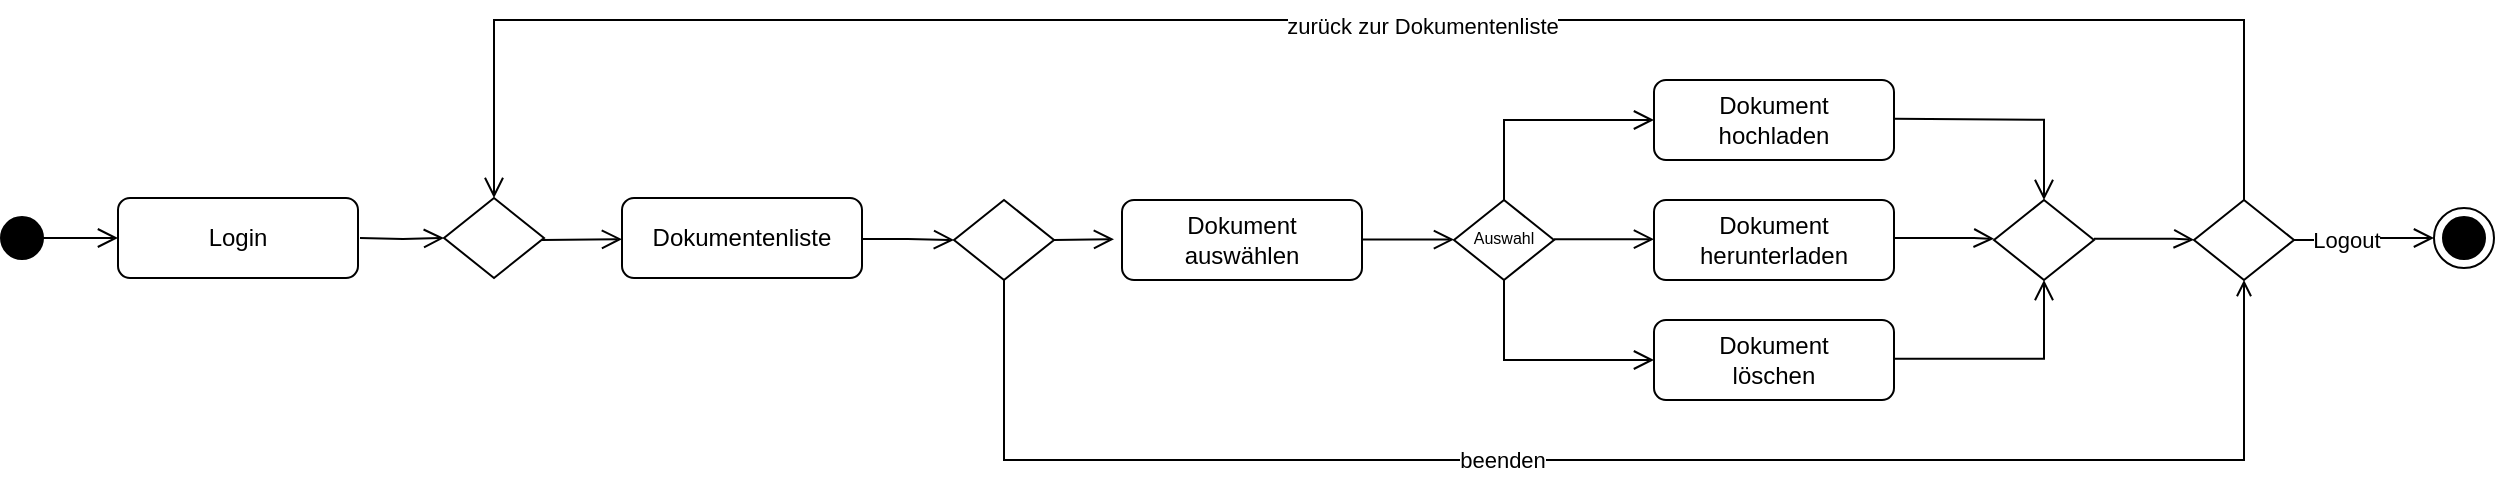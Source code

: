<mxfile version="13.7.9" type="device"><diagram id="C5RBs43oDa-KdzZeNtuy" name="Page-1"><mxGraphModel dx="1822" dy="692" grid="0" gridSize="10" guides="1" tooltips="1" connect="1" arrows="1" fold="1" page="0" pageScale="1" pageWidth="827" pageHeight="1169" math="0" shadow="0"><root><mxCell id="WIyWlLk6GJQsqaUBKTNV-0"/><mxCell id="WIyWlLk6GJQsqaUBKTNV-1" parent="WIyWlLk6GJQsqaUBKTNV-0"/><mxCell id="WIyWlLk6GJQsqaUBKTNV-2" value="" style="rounded=0;html=1;jettySize=auto;orthogonalLoop=1;fontSize=11;endArrow=open;endFill=0;endSize=8;strokeWidth=1;shadow=0;labelBackgroundColor=none;edgeStyle=orthogonalEdgeStyle;exitX=1;exitY=0.5;exitDx=0;exitDy=0;exitPerimeter=0;entryX=0;entryY=0.5;entryDx=0;entryDy=0;" parent="WIyWlLk6GJQsqaUBKTNV-1" source="JaTB2cyouP9YeJaoExHG-1" target="WIyWlLk6GJQsqaUBKTNV-11" edge="1"><mxGeometry relative="1" as="geometry"><mxPoint x="204" y="309" as="sourcePoint"/><mxPoint x="-6" y="299" as="targetPoint"/><Array as="points"/></mxGeometry></mxCell><mxCell id="WIyWlLk6GJQsqaUBKTNV-6" value="&lt;font style=&quot;font-size: 8px&quot;&gt;Auswahl&lt;/font&gt;" style="rhombus;whiteSpace=wrap;html=1;shadow=0;fontFamily=Helvetica;fontSize=12;align=center;strokeWidth=1;spacing=6;spacingTop=-4;" parent="WIyWlLk6GJQsqaUBKTNV-1" vertex="1"><mxGeometry x="686" y="280" width="50" height="40" as="geometry"/></mxCell><mxCell id="WIyWlLk6GJQsqaUBKTNV-11" value="Login" style="rounded=1;whiteSpace=wrap;html=1;fontSize=12;glass=0;strokeWidth=1;shadow=0;" parent="WIyWlLk6GJQsqaUBKTNV-1" vertex="1"><mxGeometry x="18" y="279" width="120" height="40" as="geometry"/></mxCell><mxCell id="JaTB2cyouP9YeJaoExHG-1" value="" style="strokeWidth=2;html=1;shape=mxgraph.flowchart.start_2;whiteSpace=wrap;fillColor=#000000;" parent="WIyWlLk6GJQsqaUBKTNV-1" vertex="1"><mxGeometry x="-40" y="289" width="20" height="20" as="geometry"/></mxCell><mxCell id="JaTB2cyouP9YeJaoExHG-3" value="Dokumentenliste" style="rounded=1;whiteSpace=wrap;html=1;fontSize=12;glass=0;strokeWidth=1;shadow=0;" parent="WIyWlLk6GJQsqaUBKTNV-1" vertex="1"><mxGeometry x="270" y="279" width="120" height="40" as="geometry"/></mxCell><mxCell id="JaTB2cyouP9YeJaoExHG-6" value="" style="rounded=0;html=1;jettySize=auto;orthogonalLoop=1;fontSize=11;endArrow=open;endFill=0;endSize=8;strokeWidth=1;shadow=0;labelBackgroundColor=none;edgeStyle=orthogonalEdgeStyle;entryX=0;entryY=0.5;entryDx=0;entryDy=0;" parent="WIyWlLk6GJQsqaUBKTNV-1" edge="1"><mxGeometry relative="1" as="geometry"><mxPoint x="636" y="299.76" as="sourcePoint"/><mxPoint x="686" y="299.76" as="targetPoint"/><Array as="points"/></mxGeometry></mxCell><mxCell id="JaTB2cyouP9YeJaoExHG-7" value="Dokument &lt;br&gt;hochladen" style="rounded=1;whiteSpace=wrap;html=1;fontSize=12;glass=0;strokeWidth=1;shadow=0;" parent="WIyWlLk6GJQsqaUBKTNV-1" vertex="1"><mxGeometry x="786" y="220" width="120" height="40" as="geometry"/></mxCell><mxCell id="JaTB2cyouP9YeJaoExHG-8" value="Dokument herunterladen" style="rounded=1;whiteSpace=wrap;html=1;fontSize=12;glass=0;strokeWidth=1;shadow=0;" parent="WIyWlLk6GJQsqaUBKTNV-1" vertex="1"><mxGeometry x="786" y="280" width="120" height="40" as="geometry"/></mxCell><mxCell id="JaTB2cyouP9YeJaoExHG-9" value="Dokument &lt;br&gt;löschen" style="rounded=1;whiteSpace=wrap;html=1;fontSize=12;glass=0;strokeWidth=1;shadow=0;" parent="WIyWlLk6GJQsqaUBKTNV-1" vertex="1"><mxGeometry x="786" y="340" width="120" height="40" as="geometry"/></mxCell><mxCell id="JaTB2cyouP9YeJaoExHG-10" value="" style="rounded=0;html=1;jettySize=auto;orthogonalLoop=1;fontSize=11;endArrow=open;endFill=0;endSize=8;strokeWidth=1;shadow=0;labelBackgroundColor=none;edgeStyle=orthogonalEdgeStyle;entryX=0;entryY=0.5;entryDx=0;entryDy=0;" parent="WIyWlLk6GJQsqaUBKTNV-1" edge="1"><mxGeometry relative="1" as="geometry"><mxPoint x="736" y="299.58" as="sourcePoint"/><mxPoint x="786" y="299.58" as="targetPoint"/><Array as="points"/></mxGeometry></mxCell><mxCell id="JaTB2cyouP9YeJaoExHG-11" value="" style="rounded=0;html=1;jettySize=auto;orthogonalLoop=1;fontSize=11;endArrow=open;endFill=0;endSize=8;strokeWidth=1;shadow=0;labelBackgroundColor=none;edgeStyle=orthogonalEdgeStyle;entryX=0;entryY=0.5;entryDx=0;entryDy=0;exitX=0.5;exitY=1;exitDx=0;exitDy=0;" parent="WIyWlLk6GJQsqaUBKTNV-1" source="WIyWlLk6GJQsqaUBKTNV-6" edge="1"><mxGeometry relative="1" as="geometry"><mxPoint x="736" y="359.58" as="sourcePoint"/><mxPoint x="786" y="359.58" as="targetPoint"/><Array as="points"><mxPoint x="711" y="360"/><mxPoint x="786" y="360"/></Array></mxGeometry></mxCell><mxCell id="JaTB2cyouP9YeJaoExHG-12" value="" style="rounded=0;html=1;jettySize=auto;orthogonalLoop=1;fontSize=11;endArrow=open;endFill=0;endSize=8;strokeWidth=1;shadow=0;labelBackgroundColor=none;edgeStyle=orthogonalEdgeStyle;entryX=0;entryY=0.5;entryDx=0;entryDy=0;exitX=0.5;exitY=0;exitDx=0;exitDy=0;" parent="WIyWlLk6GJQsqaUBKTNV-1" source="WIyWlLk6GJQsqaUBKTNV-6" edge="1"><mxGeometry relative="1" as="geometry"><mxPoint x="736" y="239.58" as="sourcePoint"/><mxPoint x="786" y="239.58" as="targetPoint"/><Array as="points"><mxPoint x="711" y="240"/><mxPoint x="786" y="240"/></Array></mxGeometry></mxCell><mxCell id="JaTB2cyouP9YeJaoExHG-13" value="&lt;br&gt;" style="rhombus;whiteSpace=wrap;html=1;shadow=0;fontFamily=Helvetica;fontSize=12;align=center;strokeWidth=1;spacing=6;spacingTop=-4;" parent="WIyWlLk6GJQsqaUBKTNV-1" vertex="1"><mxGeometry x="436" y="280" width="50" height="40" as="geometry"/></mxCell><mxCell id="JaTB2cyouP9YeJaoExHG-14" value="" style="rounded=0;html=1;jettySize=auto;orthogonalLoop=1;fontSize=11;endArrow=open;endFill=0;endSize=8;strokeWidth=1;shadow=0;labelBackgroundColor=none;edgeStyle=orthogonalEdgeStyle;entryX=0;entryY=0.5;entryDx=0;entryDy=0;" parent="WIyWlLk6GJQsqaUBKTNV-1" edge="1"><mxGeometry relative="1" as="geometry"><mxPoint x="230" y="300" as="sourcePoint"/><mxPoint x="270" y="299.58" as="targetPoint"/><Array as="points"><mxPoint x="270" y="300"/></Array></mxGeometry></mxCell><mxCell id="JaTB2cyouP9YeJaoExHG-15" value="" style="rounded=0;html=1;jettySize=auto;orthogonalLoop=1;fontSize=11;endArrow=open;endFill=0;endSize=8;strokeWidth=1;shadow=0;labelBackgroundColor=none;edgeStyle=orthogonalEdgeStyle;entryX=0;entryY=0.5;entryDx=0;entryDy=0;exitX=1;exitY=0.5;exitDx=0;exitDy=0;" parent="WIyWlLk6GJQsqaUBKTNV-1" source="JaTB2cyouP9YeJaoExHG-13" edge="1"><mxGeometry relative="1" as="geometry"><mxPoint x="496" y="300" as="sourcePoint"/><mxPoint x="516" y="299.58" as="targetPoint"/><Array as="points"><mxPoint x="516" y="300"/></Array></mxGeometry></mxCell><mxCell id="JaTB2cyouP9YeJaoExHG-17" value="&lt;br&gt;" style="rhombus;whiteSpace=wrap;html=1;shadow=0;fontFamily=Helvetica;fontSize=12;align=center;strokeWidth=1;spacing=6;spacingTop=-4;" parent="WIyWlLk6GJQsqaUBKTNV-1" vertex="1"><mxGeometry x="956" y="280" width="50" height="40" as="geometry"/></mxCell><mxCell id="JaTB2cyouP9YeJaoExHG-18" value="" style="rounded=0;html=1;jettySize=auto;orthogonalLoop=1;fontSize=11;endArrow=open;endFill=0;endSize=8;strokeWidth=1;shadow=0;labelBackgroundColor=none;edgeStyle=orthogonalEdgeStyle;exitX=1;exitY=0.5;exitDx=0;exitDy=0;exitPerimeter=0;entryX=0.5;entryY=0;entryDx=0;entryDy=0;" parent="WIyWlLk6GJQsqaUBKTNV-1" target="JaTB2cyouP9YeJaoExHG-17" edge="1"><mxGeometry relative="1" as="geometry"><mxPoint x="906" y="239.41" as="sourcePoint"/><mxPoint x="966" y="239.41" as="targetPoint"/><Array as="points"/></mxGeometry></mxCell><mxCell id="JaTB2cyouP9YeJaoExHG-19" value="" style="rounded=0;html=1;jettySize=auto;orthogonalLoop=1;fontSize=11;endArrow=open;endFill=0;endSize=8;strokeWidth=1;shadow=0;labelBackgroundColor=none;edgeStyle=orthogonalEdgeStyle;entryX=0;entryY=0.5;entryDx=0;entryDy=0;" parent="WIyWlLk6GJQsqaUBKTNV-1" edge="1"><mxGeometry relative="1" as="geometry"><mxPoint x="906" y="299" as="sourcePoint"/><mxPoint x="956.0" y="299.41" as="targetPoint"/><Array as="points"><mxPoint x="946" y="299"/><mxPoint x="946" y="299"/></Array></mxGeometry></mxCell><mxCell id="JaTB2cyouP9YeJaoExHG-20" value="" style="rounded=0;html=1;jettySize=auto;orthogonalLoop=1;fontSize=11;endArrow=open;endFill=0;endSize=8;strokeWidth=1;shadow=0;labelBackgroundColor=none;edgeStyle=orthogonalEdgeStyle;exitX=1;exitY=0.5;exitDx=0;exitDy=0;exitPerimeter=0;entryX=0.5;entryY=1;entryDx=0;entryDy=0;" parent="WIyWlLk6GJQsqaUBKTNV-1" target="JaTB2cyouP9YeJaoExHG-17" edge="1"><mxGeometry relative="1" as="geometry"><mxPoint x="906.0" y="359.41" as="sourcePoint"/><mxPoint x="966.0" y="359.41" as="targetPoint"/><Array as="points"><mxPoint x="981" y="359"/></Array></mxGeometry></mxCell><mxCell id="JaTB2cyouP9YeJaoExHG-22" value="" style="rounded=0;html=1;jettySize=auto;orthogonalLoop=1;fontSize=11;endArrow=open;endFill=0;endSize=8;strokeWidth=1;shadow=0;labelBackgroundColor=none;edgeStyle=orthogonalEdgeStyle;entryX=0;entryY=0.5;entryDx=0;entryDy=0;" parent="WIyWlLk6GJQsqaUBKTNV-1" edge="1"><mxGeometry relative="1" as="geometry"><mxPoint x="1006.0" y="299.41" as="sourcePoint"/><mxPoint x="1056.0" y="299.82" as="targetPoint"/><Array as="points"><mxPoint x="1046" y="299.41"/><mxPoint x="1046" y="299.41"/></Array></mxGeometry></mxCell><mxCell id="JaTB2cyouP9YeJaoExHG-23" value="&lt;br&gt;" style="rhombus;whiteSpace=wrap;html=1;shadow=0;fontFamily=Helvetica;fontSize=12;align=center;strokeWidth=1;spacing=6;spacingTop=-4;" parent="WIyWlLk6GJQsqaUBKTNV-1" vertex="1"><mxGeometry x="1056" y="280" width="50" height="40" as="geometry"/></mxCell><mxCell id="JaTB2cyouP9YeJaoExHG-27" value="" style="group" parent="WIyWlLk6GJQsqaUBKTNV-1" vertex="1" connectable="0"><mxGeometry x="1176" y="284" width="30" height="30" as="geometry"/></mxCell><mxCell id="JaTB2cyouP9YeJaoExHG-25" value="" style="verticalLabelPosition=bottom;verticalAlign=top;html=1;shape=mxgraph.flowchart.on-page_reference;strokeColor=#000000;fillColor=none;" parent="JaTB2cyouP9YeJaoExHG-27" vertex="1"><mxGeometry width="30" height="30" as="geometry"/></mxCell><mxCell id="JaTB2cyouP9YeJaoExHG-24" value="" style="strokeWidth=2;html=1;shape=mxgraph.flowchart.start_2;whiteSpace=wrap;fillColor=#000000;" parent="JaTB2cyouP9YeJaoExHG-27" vertex="1"><mxGeometry x="5" y="5" width="20" height="20" as="geometry"/></mxCell><mxCell id="JaTB2cyouP9YeJaoExHG-28" value="" style="rounded=0;html=1;jettySize=auto;orthogonalLoop=1;fontSize=11;endArrow=open;endFill=0;endSize=8;strokeWidth=1;shadow=0;labelBackgroundColor=none;edgeStyle=orthogonalEdgeStyle;entryX=0;entryY=0.5;entryDx=0;entryDy=0;entryPerimeter=0;" parent="WIyWlLk6GJQsqaUBKTNV-1" edge="1" target="JaTB2cyouP9YeJaoExHG-25"><mxGeometry relative="1" as="geometry"><mxPoint x="1106" y="300" as="sourcePoint"/><mxPoint x="1151.0" y="299.99" as="targetPoint"/><Array as="points"><mxPoint x="1141" y="300"/></Array></mxGeometry></mxCell><mxCell id="zWtrieUhCMLFZQuBEKtH-5" value="Logout" style="edgeLabel;html=1;align=center;verticalAlign=middle;resizable=0;points=[];" vertex="1" connectable="0" parent="JaTB2cyouP9YeJaoExHG-28"><mxGeometry x="-0.267" relative="1" as="geometry"><mxPoint as="offset"/></mxGeometry></mxCell><mxCell id="JaTB2cyouP9YeJaoExHG-29" value="" style="rounded=0;html=1;jettySize=auto;orthogonalLoop=1;fontSize=11;endArrow=open;endFill=0;endSize=8;strokeWidth=1;shadow=0;labelBackgroundColor=none;edgeStyle=orthogonalEdgeStyle;exitX=0.5;exitY=0;exitDx=0;exitDy=0;entryX=0.5;entryY=0;entryDx=0;entryDy=0;" parent="WIyWlLk6GJQsqaUBKTNV-1" source="JaTB2cyouP9YeJaoExHG-23" target="zWtrieUhCMLFZQuBEKtH-0" edge="1"><mxGeometry relative="1" as="geometry"><mxPoint x="1086" y="279" as="sourcePoint"/><mxPoint x="466" y="279" as="targetPoint"/><Array as="points"><mxPoint x="1081" y="190"/><mxPoint x="206" y="190"/></Array></mxGeometry></mxCell><mxCell id="zWtrieUhCMLFZQuBEKtH-4" value="zurück zur Dokumentenliste" style="edgeLabel;html=1;align=center;verticalAlign=middle;resizable=0;points=[];" vertex="1" connectable="0" parent="JaTB2cyouP9YeJaoExHG-29"><mxGeometry x="-0.049" y="3" relative="1" as="geometry"><mxPoint as="offset"/></mxGeometry></mxCell><mxCell id="JaTB2cyouP9YeJaoExHG-30" value="" style="rounded=0;html=1;jettySize=auto;orthogonalLoop=1;fontSize=11;endArrow=none;endFill=0;endSize=8;strokeWidth=1;shadow=0;labelBackgroundColor=none;edgeStyle=orthogonalEdgeStyle;exitX=0.5;exitY=1;exitDx=0;exitDy=0;entryX=0.5;entryY=1;entryDx=0;entryDy=0;startArrow=open;startFill=0;" parent="WIyWlLk6GJQsqaUBKTNV-1" source="JaTB2cyouP9YeJaoExHG-23" target="JaTB2cyouP9YeJaoExHG-13" edge="1"><mxGeometry relative="1" as="geometry"><mxPoint x="1091" y="290" as="sourcePoint"/><mxPoint x="471" y="290" as="targetPoint"/><Array as="points"><mxPoint x="1081" y="410"/><mxPoint x="461" y="410"/></Array></mxGeometry></mxCell><mxCell id="zWtrieUhCMLFZQuBEKtH-3" value="beenden" style="edgeLabel;html=1;align=center;verticalAlign=middle;resizable=0;points=[];" vertex="1" connectable="0" parent="JaTB2cyouP9YeJaoExHG-30"><mxGeometry x="0.152" relative="1" as="geometry"><mxPoint as="offset"/></mxGeometry></mxCell><mxCell id="JaTB2cyouP9YeJaoExHG-31" value="" style="rounded=0;html=1;jettySize=auto;orthogonalLoop=1;fontSize=11;endArrow=open;endFill=0;endSize=8;strokeWidth=1;shadow=0;labelBackgroundColor=none;edgeStyle=orthogonalEdgeStyle;entryX=0;entryY=0.5;entryDx=0;entryDy=0;" parent="WIyWlLk6GJQsqaUBKTNV-1" target="JaTB2cyouP9YeJaoExHG-13" edge="1"><mxGeometry relative="1" as="geometry"><mxPoint x="390" y="299.52" as="sourcePoint"/><mxPoint x="430" y="299.5" as="targetPoint"/><Array as="points"><mxPoint x="413" y="300"/></Array></mxGeometry></mxCell><mxCell id="JaTB2cyouP9YeJaoExHG-32" value="Dokument&lt;br&gt;auswählen" style="rounded=1;whiteSpace=wrap;html=1;fontSize=12;glass=0;strokeWidth=1;shadow=0;" parent="WIyWlLk6GJQsqaUBKTNV-1" vertex="1"><mxGeometry x="520" y="280" width="120" height="40" as="geometry"/></mxCell><mxCell id="zWtrieUhCMLFZQuBEKtH-0" value="&lt;br&gt;" style="rhombus;whiteSpace=wrap;html=1;shadow=0;fontFamily=Helvetica;fontSize=12;align=center;strokeWidth=1;spacing=6;spacingTop=-4;" vertex="1" parent="WIyWlLk6GJQsqaUBKTNV-1"><mxGeometry x="181" y="279" width="50" height="40" as="geometry"/></mxCell><mxCell id="zWtrieUhCMLFZQuBEKtH-2" value="" style="rounded=0;html=1;jettySize=auto;orthogonalLoop=1;fontSize=11;endArrow=open;endFill=0;endSize=8;strokeWidth=1;shadow=0;labelBackgroundColor=none;edgeStyle=orthogonalEdgeStyle;entryX=0;entryY=0.5;entryDx=0;entryDy=0;" edge="1" parent="WIyWlLk6GJQsqaUBKTNV-1" target="zWtrieUhCMLFZQuBEKtH-0"><mxGeometry relative="1" as="geometry"><mxPoint x="139" y="299" as="sourcePoint"/><mxPoint x="153" y="298.71" as="targetPoint"/><Array as="points"/></mxGeometry></mxCell></root></mxGraphModel></diagram></mxfile>